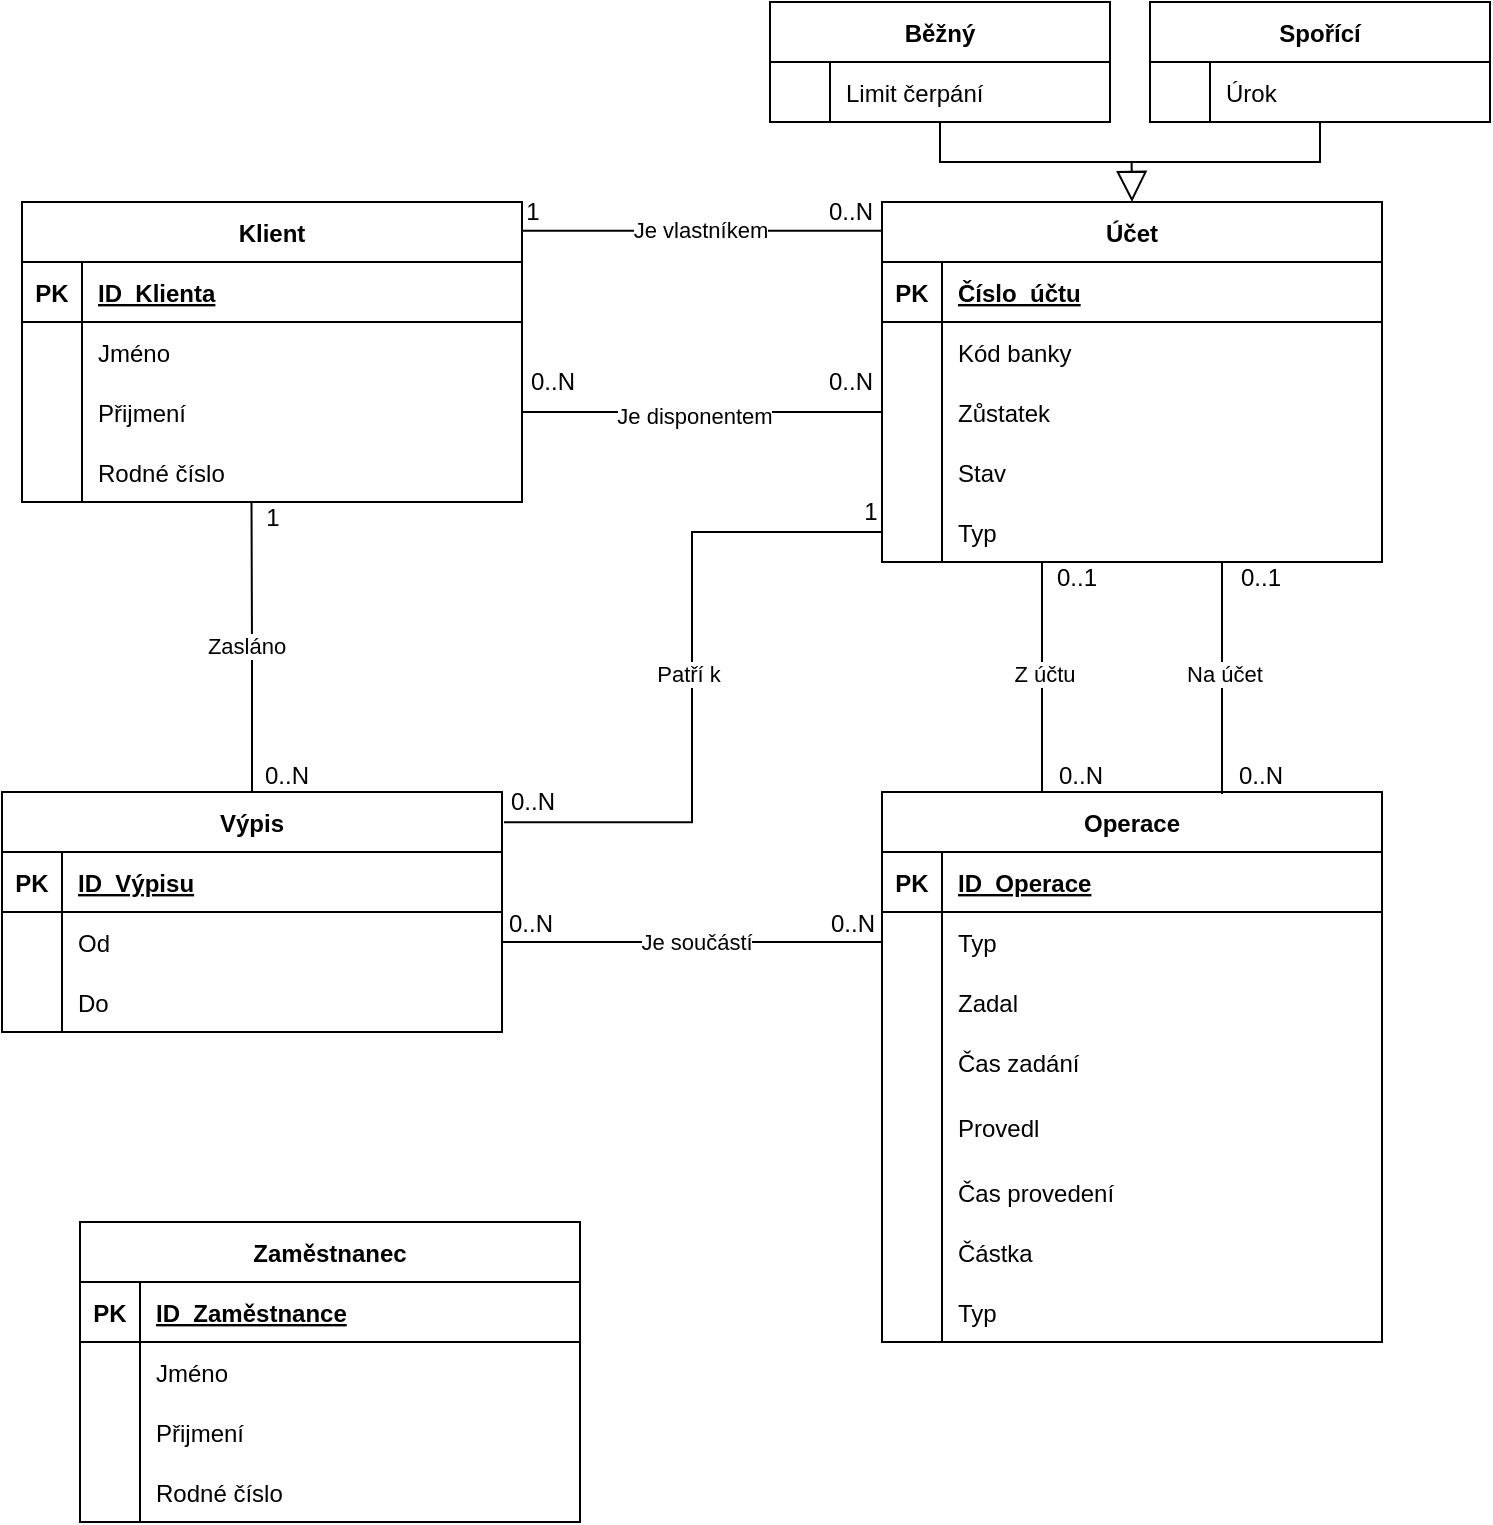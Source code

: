 <mxfile version="26.0.9">
  <diagram id="C5RBs43oDa-KdzZeNtuy" name="Page-1">
    <mxGraphModel dx="1235" dy="731" grid="1" gridSize="10" guides="1" tooltips="1" connect="1" arrows="1" fold="1" page="1" pageScale="1" pageWidth="827" pageHeight="1169" math="0" shadow="0">
      <root>
        <mxCell id="WIyWlLk6GJQsqaUBKTNV-0" />
        <mxCell id="WIyWlLk6GJQsqaUBKTNV-1" parent="WIyWlLk6GJQsqaUBKTNV-0" />
        <mxCell id="G-3gKoimWdclMJ-cB7Dp-7" value="Klient" style="shape=table;startSize=30;container=1;collapsible=1;childLayout=tableLayout;fixedRows=1;rowLines=0;fontStyle=1;align=center;resizeLast=1;" parent="WIyWlLk6GJQsqaUBKTNV-1" vertex="1">
          <mxGeometry x="66" y="300" width="250" height="150" as="geometry">
            <mxRectangle x="80" y="100" width="70" height="30" as="alternateBounds" />
          </mxGeometry>
        </mxCell>
        <mxCell id="G-3gKoimWdclMJ-cB7Dp-8" value="" style="shape=partialRectangle;collapsible=0;dropTarget=0;pointerEvents=0;fillColor=none;points=[[0,0.5],[1,0.5]];portConstraint=eastwest;top=0;left=0;right=0;bottom=1;" parent="G-3gKoimWdclMJ-cB7Dp-7" vertex="1">
          <mxGeometry y="30" width="250" height="30" as="geometry" />
        </mxCell>
        <mxCell id="G-3gKoimWdclMJ-cB7Dp-9" value="PK" style="shape=partialRectangle;overflow=hidden;connectable=0;fillColor=none;top=0;left=0;bottom=0;right=0;fontStyle=1;" parent="G-3gKoimWdclMJ-cB7Dp-8" vertex="1">
          <mxGeometry width="30" height="30" as="geometry">
            <mxRectangle width="30" height="30" as="alternateBounds" />
          </mxGeometry>
        </mxCell>
        <mxCell id="G-3gKoimWdclMJ-cB7Dp-10" value="ID_Klienta" style="shape=partialRectangle;overflow=hidden;connectable=0;fillColor=none;top=0;left=0;bottom=0;right=0;align=left;spacingLeft=6;fontStyle=5;" parent="G-3gKoimWdclMJ-cB7Dp-8" vertex="1">
          <mxGeometry x="30" width="220" height="30" as="geometry">
            <mxRectangle width="220" height="30" as="alternateBounds" />
          </mxGeometry>
        </mxCell>
        <mxCell id="G-3gKoimWdclMJ-cB7Dp-11" value="" style="shape=partialRectangle;collapsible=0;dropTarget=0;pointerEvents=0;fillColor=none;points=[[0,0.5],[1,0.5]];portConstraint=eastwest;top=0;left=0;right=0;bottom=0;" parent="G-3gKoimWdclMJ-cB7Dp-7" vertex="1">
          <mxGeometry y="60" width="250" height="30" as="geometry" />
        </mxCell>
        <mxCell id="G-3gKoimWdclMJ-cB7Dp-12" value="" style="shape=partialRectangle;overflow=hidden;connectable=0;fillColor=none;top=0;left=0;bottom=0;right=0;" parent="G-3gKoimWdclMJ-cB7Dp-11" vertex="1">
          <mxGeometry width="30" height="30" as="geometry">
            <mxRectangle width="30" height="30" as="alternateBounds" />
          </mxGeometry>
        </mxCell>
        <mxCell id="G-3gKoimWdclMJ-cB7Dp-13" value="Jméno" style="shape=partialRectangle;overflow=hidden;connectable=0;fillColor=none;top=0;left=0;bottom=0;right=0;align=left;spacingLeft=6;" parent="G-3gKoimWdclMJ-cB7Dp-11" vertex="1">
          <mxGeometry x="30" width="220" height="30" as="geometry">
            <mxRectangle width="220" height="30" as="alternateBounds" />
          </mxGeometry>
        </mxCell>
        <mxCell id="G-3gKoimWdclMJ-cB7Dp-14" value="" style="shape=partialRectangle;collapsible=0;dropTarget=0;pointerEvents=0;fillColor=none;points=[[0,0.5],[1,0.5]];portConstraint=eastwest;top=0;left=0;right=0;bottom=0;" parent="G-3gKoimWdclMJ-cB7Dp-7" vertex="1">
          <mxGeometry y="90" width="250" height="30" as="geometry" />
        </mxCell>
        <mxCell id="G-3gKoimWdclMJ-cB7Dp-15" value="" style="shape=partialRectangle;overflow=hidden;connectable=0;fillColor=none;top=0;left=0;bottom=0;right=0;" parent="G-3gKoimWdclMJ-cB7Dp-14" vertex="1">
          <mxGeometry width="30" height="30" as="geometry">
            <mxRectangle width="30" height="30" as="alternateBounds" />
          </mxGeometry>
        </mxCell>
        <mxCell id="G-3gKoimWdclMJ-cB7Dp-16" value="Přijmení" style="shape=partialRectangle;overflow=hidden;connectable=0;fillColor=none;top=0;left=0;bottom=0;right=0;align=left;spacingLeft=6;" parent="G-3gKoimWdclMJ-cB7Dp-14" vertex="1">
          <mxGeometry x="30" width="220" height="30" as="geometry">
            <mxRectangle width="220" height="30" as="alternateBounds" />
          </mxGeometry>
        </mxCell>
        <mxCell id="G-3gKoimWdclMJ-cB7Dp-17" value="" style="shape=partialRectangle;collapsible=0;dropTarget=0;pointerEvents=0;fillColor=none;points=[[0,0.5],[1,0.5]];portConstraint=eastwest;top=0;left=0;right=0;bottom=0;" parent="G-3gKoimWdclMJ-cB7Dp-7" vertex="1">
          <mxGeometry y="120" width="250" height="30" as="geometry" />
        </mxCell>
        <mxCell id="G-3gKoimWdclMJ-cB7Dp-18" value="" style="shape=partialRectangle;overflow=hidden;connectable=0;fillColor=none;top=0;left=0;bottom=0;right=0;" parent="G-3gKoimWdclMJ-cB7Dp-17" vertex="1">
          <mxGeometry width="30" height="30" as="geometry">
            <mxRectangle width="30" height="30" as="alternateBounds" />
          </mxGeometry>
        </mxCell>
        <mxCell id="G-3gKoimWdclMJ-cB7Dp-19" value="Rodné číslo" style="shape=partialRectangle;overflow=hidden;connectable=0;fillColor=none;top=0;left=0;bottom=0;right=0;align=left;spacingLeft=6;" parent="G-3gKoimWdclMJ-cB7Dp-17" vertex="1">
          <mxGeometry x="30" width="220" height="30" as="geometry">
            <mxRectangle width="220" height="30" as="alternateBounds" />
          </mxGeometry>
        </mxCell>
        <mxCell id="F0mQAVz4ShpSaqBrugdD-32" style="edgeStyle=orthogonalEdgeStyle;rounded=0;orthogonalLoop=1;jettySize=auto;html=1;exitX=0.5;exitY=0;exitDx=0;exitDy=0;endArrow=none;startFill=0;startArrow=block;startSize=13;" parent="WIyWlLk6GJQsqaUBKTNV-1" source="G-3gKoimWdclMJ-cB7Dp-26" edge="1">
          <mxGeometry relative="1" as="geometry">
            <mxPoint x="620.8" y="280" as="targetPoint" />
          </mxGeometry>
        </mxCell>
        <mxCell id="G-3gKoimWdclMJ-cB7Dp-26" value="Účet" style="shape=table;startSize=30;container=1;collapsible=1;childLayout=tableLayout;fixedRows=1;rowLines=0;fontStyle=1;align=center;resizeLast=1;" parent="WIyWlLk6GJQsqaUBKTNV-1" vertex="1">
          <mxGeometry x="496" y="300" width="250" height="180" as="geometry" />
        </mxCell>
        <mxCell id="G-3gKoimWdclMJ-cB7Dp-27" value="" style="shape=partialRectangle;collapsible=0;dropTarget=0;pointerEvents=0;fillColor=none;points=[[0,0.5],[1,0.5]];portConstraint=eastwest;top=0;left=0;right=0;bottom=1;" parent="G-3gKoimWdclMJ-cB7Dp-26" vertex="1">
          <mxGeometry y="30" width="250" height="30" as="geometry" />
        </mxCell>
        <mxCell id="G-3gKoimWdclMJ-cB7Dp-28" value="PK" style="shape=partialRectangle;overflow=hidden;connectable=0;fillColor=none;top=0;left=0;bottom=0;right=0;fontStyle=1;" parent="G-3gKoimWdclMJ-cB7Dp-27" vertex="1">
          <mxGeometry width="30" height="30" as="geometry">
            <mxRectangle width="30" height="30" as="alternateBounds" />
          </mxGeometry>
        </mxCell>
        <mxCell id="G-3gKoimWdclMJ-cB7Dp-29" value="Číslo_účtu" style="shape=partialRectangle;overflow=hidden;connectable=0;fillColor=none;top=0;left=0;bottom=0;right=0;align=left;spacingLeft=6;fontStyle=5;" parent="G-3gKoimWdclMJ-cB7Dp-27" vertex="1">
          <mxGeometry x="30" width="220" height="30" as="geometry">
            <mxRectangle width="220" height="30" as="alternateBounds" />
          </mxGeometry>
        </mxCell>
        <mxCell id="G-3gKoimWdclMJ-cB7Dp-30" value="" style="shape=partialRectangle;collapsible=0;dropTarget=0;pointerEvents=0;fillColor=none;points=[[0,0.5],[1,0.5]];portConstraint=eastwest;top=0;left=0;right=0;bottom=0;" parent="G-3gKoimWdclMJ-cB7Dp-26" vertex="1">
          <mxGeometry y="60" width="250" height="30" as="geometry" />
        </mxCell>
        <mxCell id="G-3gKoimWdclMJ-cB7Dp-31" value="" style="shape=partialRectangle;overflow=hidden;connectable=0;fillColor=none;top=0;left=0;bottom=0;right=0;" parent="G-3gKoimWdclMJ-cB7Dp-30" vertex="1">
          <mxGeometry width="30" height="30" as="geometry">
            <mxRectangle width="30" height="30" as="alternateBounds" />
          </mxGeometry>
        </mxCell>
        <mxCell id="G-3gKoimWdclMJ-cB7Dp-32" value="Kód banky" style="shape=partialRectangle;overflow=hidden;connectable=0;fillColor=none;top=0;left=0;bottom=0;right=0;align=left;spacingLeft=6;" parent="G-3gKoimWdclMJ-cB7Dp-30" vertex="1">
          <mxGeometry x="30" width="220" height="30" as="geometry">
            <mxRectangle width="220" height="30" as="alternateBounds" />
          </mxGeometry>
        </mxCell>
        <mxCell id="G-3gKoimWdclMJ-cB7Dp-36" value="" style="shape=partialRectangle;collapsible=0;dropTarget=0;pointerEvents=0;fillColor=none;points=[[0,0.5],[1,0.5]];portConstraint=eastwest;top=0;left=0;right=0;bottom=0;" parent="G-3gKoimWdclMJ-cB7Dp-26" vertex="1">
          <mxGeometry y="90" width="250" height="30" as="geometry" />
        </mxCell>
        <mxCell id="G-3gKoimWdclMJ-cB7Dp-37" value="" style="shape=partialRectangle;overflow=hidden;connectable=0;fillColor=none;top=0;left=0;bottom=0;right=0;" parent="G-3gKoimWdclMJ-cB7Dp-36" vertex="1">
          <mxGeometry width="30" height="30" as="geometry">
            <mxRectangle width="30" height="30" as="alternateBounds" />
          </mxGeometry>
        </mxCell>
        <mxCell id="G-3gKoimWdclMJ-cB7Dp-38" value="Zůstatek" style="shape=partialRectangle;overflow=hidden;connectable=0;fillColor=none;top=0;left=0;bottom=0;right=0;align=left;spacingLeft=6;" parent="G-3gKoimWdclMJ-cB7Dp-36" vertex="1">
          <mxGeometry x="30" width="220" height="30" as="geometry">
            <mxRectangle width="220" height="30" as="alternateBounds" />
          </mxGeometry>
        </mxCell>
        <mxCell id="G-3gKoimWdclMJ-cB7Dp-33" value="" style="shape=partialRectangle;collapsible=0;dropTarget=0;pointerEvents=0;fillColor=none;points=[[0,0.5],[1,0.5]];portConstraint=eastwest;top=0;left=0;right=0;bottom=0;" parent="G-3gKoimWdclMJ-cB7Dp-26" vertex="1">
          <mxGeometry y="120" width="250" height="30" as="geometry" />
        </mxCell>
        <mxCell id="G-3gKoimWdclMJ-cB7Dp-34" value="" style="shape=partialRectangle;overflow=hidden;connectable=0;fillColor=none;top=0;left=0;bottom=0;right=0;" parent="G-3gKoimWdclMJ-cB7Dp-33" vertex="1">
          <mxGeometry width="30" height="30" as="geometry">
            <mxRectangle width="30" height="30" as="alternateBounds" />
          </mxGeometry>
        </mxCell>
        <mxCell id="G-3gKoimWdclMJ-cB7Dp-35" value="Stav" style="shape=partialRectangle;overflow=hidden;connectable=0;fillColor=none;top=0;left=0;bottom=0;right=0;align=left;spacingLeft=6;" parent="G-3gKoimWdclMJ-cB7Dp-33" vertex="1">
          <mxGeometry x="30" width="220" height="30" as="geometry">
            <mxRectangle width="220" height="30" as="alternateBounds" />
          </mxGeometry>
        </mxCell>
        <mxCell id="G-3gKoimWdclMJ-cB7Dp-79" value="" style="shape=partialRectangle;collapsible=0;dropTarget=0;pointerEvents=0;fillColor=none;points=[[0,0.5],[1,0.5]];portConstraint=eastwest;top=0;left=0;right=0;bottom=0;" parent="G-3gKoimWdclMJ-cB7Dp-26" vertex="1">
          <mxGeometry y="150" width="250" height="30" as="geometry" />
        </mxCell>
        <mxCell id="G-3gKoimWdclMJ-cB7Dp-80" value="" style="shape=partialRectangle;overflow=hidden;connectable=0;fillColor=none;top=0;left=0;bottom=0;right=0;" parent="G-3gKoimWdclMJ-cB7Dp-79" vertex="1">
          <mxGeometry width="30" height="30" as="geometry">
            <mxRectangle width="30" height="30" as="alternateBounds" />
          </mxGeometry>
        </mxCell>
        <mxCell id="G-3gKoimWdclMJ-cB7Dp-81" value="Typ" style="shape=partialRectangle;overflow=hidden;connectable=0;fillColor=none;top=0;left=0;bottom=0;right=0;align=left;spacingLeft=6;" parent="G-3gKoimWdclMJ-cB7Dp-79" vertex="1">
          <mxGeometry x="30" width="220" height="30" as="geometry">
            <mxRectangle width="220" height="30" as="alternateBounds" />
          </mxGeometry>
        </mxCell>
        <mxCell id="G-3gKoimWdclMJ-cB7Dp-119" style="rounded=0;orthogonalLoop=1;jettySize=auto;html=1;exitX=1.004;exitY=0.126;exitDx=0;exitDy=0;entryX=0;entryY=0.5;entryDx=0;entryDy=0;exitPerimeter=0;startArrow=none;startFill=0;endArrow=none;endFill=0;edgeStyle=orthogonalEdgeStyle;" parent="WIyWlLk6GJQsqaUBKTNV-1" source="G-3gKoimWdclMJ-cB7Dp-63" target="G-3gKoimWdclMJ-cB7Dp-79" edge="1">
          <mxGeometry relative="1" as="geometry" />
        </mxCell>
        <mxCell id="G-3gKoimWdclMJ-cB7Dp-120" value="Patří k" style="edgeLabel;html=1;align=center;verticalAlign=middle;resizable=0;points=[];" parent="G-3gKoimWdclMJ-cB7Dp-119" vertex="1" connectable="0">
          <mxGeometry x="0.008" y="2" relative="1" as="geometry">
            <mxPoint as="offset" />
          </mxGeometry>
        </mxCell>
        <mxCell id="G-3gKoimWdclMJ-cB7Dp-63" value="Výpis" style="shape=table;startSize=30;container=1;collapsible=1;childLayout=tableLayout;fixedRows=1;rowLines=0;fontStyle=1;align=center;resizeLast=1;" parent="WIyWlLk6GJQsqaUBKTNV-1" vertex="1">
          <mxGeometry x="56" y="595" width="250" height="120" as="geometry" />
        </mxCell>
        <mxCell id="G-3gKoimWdclMJ-cB7Dp-64" value="" style="shape=partialRectangle;collapsible=0;dropTarget=0;pointerEvents=0;fillColor=none;points=[[0,0.5],[1,0.5]];portConstraint=eastwest;top=0;left=0;right=0;bottom=1;" parent="G-3gKoimWdclMJ-cB7Dp-63" vertex="1">
          <mxGeometry y="30" width="250" height="30" as="geometry" />
        </mxCell>
        <mxCell id="G-3gKoimWdclMJ-cB7Dp-65" value="PK" style="shape=partialRectangle;overflow=hidden;connectable=0;fillColor=none;top=0;left=0;bottom=0;right=0;fontStyle=1;" parent="G-3gKoimWdclMJ-cB7Dp-64" vertex="1">
          <mxGeometry width="30" height="30" as="geometry">
            <mxRectangle width="30" height="30" as="alternateBounds" />
          </mxGeometry>
        </mxCell>
        <mxCell id="G-3gKoimWdclMJ-cB7Dp-66" value="ID_Výpisu" style="shape=partialRectangle;overflow=hidden;connectable=0;fillColor=none;top=0;left=0;bottom=0;right=0;align=left;spacingLeft=6;fontStyle=5;" parent="G-3gKoimWdclMJ-cB7Dp-64" vertex="1">
          <mxGeometry x="30" width="220" height="30" as="geometry">
            <mxRectangle width="220" height="30" as="alternateBounds" />
          </mxGeometry>
        </mxCell>
        <mxCell id="G-3gKoimWdclMJ-cB7Dp-67" value="" style="shape=partialRectangle;collapsible=0;dropTarget=0;pointerEvents=0;fillColor=none;points=[[0,0.5],[1,0.5]];portConstraint=eastwest;top=0;left=0;right=0;bottom=0;" parent="G-3gKoimWdclMJ-cB7Dp-63" vertex="1">
          <mxGeometry y="60" width="250" height="30" as="geometry" />
        </mxCell>
        <mxCell id="G-3gKoimWdclMJ-cB7Dp-68" value="" style="shape=partialRectangle;overflow=hidden;connectable=0;fillColor=none;top=0;left=0;bottom=0;right=0;" parent="G-3gKoimWdclMJ-cB7Dp-67" vertex="1">
          <mxGeometry width="30" height="30" as="geometry">
            <mxRectangle width="30" height="30" as="alternateBounds" />
          </mxGeometry>
        </mxCell>
        <mxCell id="G-3gKoimWdclMJ-cB7Dp-69" value="Od" style="shape=partialRectangle;overflow=hidden;connectable=0;fillColor=none;top=0;left=0;bottom=0;right=0;align=left;spacingLeft=6;" parent="G-3gKoimWdclMJ-cB7Dp-67" vertex="1">
          <mxGeometry x="30" width="220" height="30" as="geometry">
            <mxRectangle width="220" height="30" as="alternateBounds" />
          </mxGeometry>
        </mxCell>
        <mxCell id="G-3gKoimWdclMJ-cB7Dp-70" value="" style="shape=partialRectangle;collapsible=0;dropTarget=0;pointerEvents=0;fillColor=none;points=[[0,0.5],[1,0.5]];portConstraint=eastwest;top=0;left=0;right=0;bottom=0;" parent="G-3gKoimWdclMJ-cB7Dp-63" vertex="1">
          <mxGeometry y="90" width="250" height="30" as="geometry" />
        </mxCell>
        <mxCell id="G-3gKoimWdclMJ-cB7Dp-71" value="" style="shape=partialRectangle;overflow=hidden;connectable=0;fillColor=none;top=0;left=0;bottom=0;right=0;" parent="G-3gKoimWdclMJ-cB7Dp-70" vertex="1">
          <mxGeometry width="30" height="30" as="geometry">
            <mxRectangle width="30" height="30" as="alternateBounds" />
          </mxGeometry>
        </mxCell>
        <mxCell id="G-3gKoimWdclMJ-cB7Dp-72" value="Do" style="shape=partialRectangle;overflow=hidden;connectable=0;fillColor=none;top=0;left=0;bottom=0;right=0;align=left;spacingLeft=6;" parent="G-3gKoimWdclMJ-cB7Dp-70" vertex="1">
          <mxGeometry x="30" width="220" height="30" as="geometry">
            <mxRectangle width="220" height="30" as="alternateBounds" />
          </mxGeometry>
        </mxCell>
        <mxCell id="G-3gKoimWdclMJ-cB7Dp-88" value="Operace" style="shape=table;startSize=30;container=1;collapsible=1;childLayout=tableLayout;fixedRows=1;rowLines=0;fontStyle=1;align=center;resizeLast=1;" parent="WIyWlLk6GJQsqaUBKTNV-1" vertex="1">
          <mxGeometry x="496" y="595" width="250" height="275" as="geometry" />
        </mxCell>
        <mxCell id="G-3gKoimWdclMJ-cB7Dp-89" value="" style="shape=partialRectangle;collapsible=0;dropTarget=0;pointerEvents=0;fillColor=none;points=[[0,0.5],[1,0.5]];portConstraint=eastwest;top=0;left=0;right=0;bottom=1;" parent="G-3gKoimWdclMJ-cB7Dp-88" vertex="1">
          <mxGeometry y="30" width="250" height="30" as="geometry" />
        </mxCell>
        <mxCell id="G-3gKoimWdclMJ-cB7Dp-90" value="PK" style="shape=partialRectangle;overflow=hidden;connectable=0;fillColor=none;top=0;left=0;bottom=0;right=0;fontStyle=1;" parent="G-3gKoimWdclMJ-cB7Dp-89" vertex="1">
          <mxGeometry width="30" height="30" as="geometry">
            <mxRectangle width="30" height="30" as="alternateBounds" />
          </mxGeometry>
        </mxCell>
        <mxCell id="G-3gKoimWdclMJ-cB7Dp-91" value="ID_Operace" style="shape=partialRectangle;overflow=hidden;connectable=0;fillColor=none;top=0;left=0;bottom=0;right=0;align=left;spacingLeft=6;fontStyle=5;" parent="G-3gKoimWdclMJ-cB7Dp-89" vertex="1">
          <mxGeometry x="30" width="220" height="30" as="geometry">
            <mxRectangle width="220" height="30" as="alternateBounds" />
          </mxGeometry>
        </mxCell>
        <mxCell id="G-3gKoimWdclMJ-cB7Dp-92" value="" style="shape=partialRectangle;collapsible=0;dropTarget=0;pointerEvents=0;fillColor=none;points=[[0,0.5],[1,0.5]];portConstraint=eastwest;top=0;left=0;right=0;bottom=0;" parent="G-3gKoimWdclMJ-cB7Dp-88" vertex="1">
          <mxGeometry y="60" width="250" height="30" as="geometry" />
        </mxCell>
        <mxCell id="G-3gKoimWdclMJ-cB7Dp-93" value="" style="shape=partialRectangle;overflow=hidden;connectable=0;fillColor=none;top=0;left=0;bottom=0;right=0;" parent="G-3gKoimWdclMJ-cB7Dp-92" vertex="1">
          <mxGeometry width="30" height="30" as="geometry">
            <mxRectangle width="30" height="30" as="alternateBounds" />
          </mxGeometry>
        </mxCell>
        <mxCell id="G-3gKoimWdclMJ-cB7Dp-94" value="Typ" style="shape=partialRectangle;overflow=hidden;connectable=0;fillColor=none;top=0;left=0;bottom=0;right=0;align=left;spacingLeft=6;" parent="G-3gKoimWdclMJ-cB7Dp-92" vertex="1">
          <mxGeometry x="30" width="220" height="30" as="geometry">
            <mxRectangle width="220" height="30" as="alternateBounds" />
          </mxGeometry>
        </mxCell>
        <mxCell id="G-3gKoimWdclMJ-cB7Dp-95" value="" style="shape=partialRectangle;collapsible=0;dropTarget=0;pointerEvents=0;fillColor=none;points=[[0,0.5],[1,0.5]];portConstraint=eastwest;top=0;left=0;right=0;bottom=0;" parent="G-3gKoimWdclMJ-cB7Dp-88" vertex="1">
          <mxGeometry y="90" width="250" height="30" as="geometry" />
        </mxCell>
        <mxCell id="G-3gKoimWdclMJ-cB7Dp-96" value="" style="shape=partialRectangle;overflow=hidden;connectable=0;fillColor=none;top=0;left=0;bottom=0;right=0;" parent="G-3gKoimWdclMJ-cB7Dp-95" vertex="1">
          <mxGeometry width="30" height="30" as="geometry">
            <mxRectangle width="30" height="30" as="alternateBounds" />
          </mxGeometry>
        </mxCell>
        <mxCell id="G-3gKoimWdclMJ-cB7Dp-97" value="Zadal" style="shape=partialRectangle;overflow=hidden;connectable=0;fillColor=none;top=0;left=0;bottom=0;right=0;align=left;spacingLeft=6;" parent="G-3gKoimWdclMJ-cB7Dp-95" vertex="1">
          <mxGeometry x="30" width="220" height="30" as="geometry">
            <mxRectangle width="220" height="30" as="alternateBounds" />
          </mxGeometry>
        </mxCell>
        <mxCell id="G-3gKoimWdclMJ-cB7Dp-107" value="" style="shape=partialRectangle;collapsible=0;dropTarget=0;pointerEvents=0;fillColor=none;points=[[0,0.5],[1,0.5]];portConstraint=eastwest;top=0;left=0;right=0;bottom=0;" parent="G-3gKoimWdclMJ-cB7Dp-88" vertex="1">
          <mxGeometry y="120" width="250" height="30" as="geometry" />
        </mxCell>
        <mxCell id="G-3gKoimWdclMJ-cB7Dp-108" value="" style="shape=partialRectangle;overflow=hidden;connectable=0;fillColor=none;top=0;left=0;bottom=0;right=0;" parent="G-3gKoimWdclMJ-cB7Dp-107" vertex="1">
          <mxGeometry width="30" height="30" as="geometry">
            <mxRectangle width="30" height="30" as="alternateBounds" />
          </mxGeometry>
        </mxCell>
        <mxCell id="G-3gKoimWdclMJ-cB7Dp-109" value="Čas zadání" style="shape=partialRectangle;overflow=hidden;connectable=0;fillColor=none;top=0;left=0;bottom=0;right=0;align=left;spacingLeft=6;" parent="G-3gKoimWdclMJ-cB7Dp-107" vertex="1">
          <mxGeometry x="30" width="220" height="30" as="geometry">
            <mxRectangle width="220" height="30" as="alternateBounds" />
          </mxGeometry>
        </mxCell>
        <mxCell id="G-3gKoimWdclMJ-cB7Dp-98" value="" style="shape=partialRectangle;collapsible=0;dropTarget=0;pointerEvents=0;fillColor=none;points=[[0,0.5],[1,0.5]];portConstraint=eastwest;top=0;left=0;right=0;bottom=0;" parent="G-3gKoimWdclMJ-cB7Dp-88" vertex="1">
          <mxGeometry y="150" width="250" height="35" as="geometry" />
        </mxCell>
        <mxCell id="G-3gKoimWdclMJ-cB7Dp-99" value="" style="shape=partialRectangle;overflow=hidden;connectable=0;fillColor=none;top=0;left=0;bottom=0;right=0;" parent="G-3gKoimWdclMJ-cB7Dp-98" vertex="1">
          <mxGeometry width="30" height="35" as="geometry">
            <mxRectangle width="30" height="35" as="alternateBounds" />
          </mxGeometry>
        </mxCell>
        <mxCell id="G-3gKoimWdclMJ-cB7Dp-100" value="Provedl" style="shape=partialRectangle;overflow=hidden;connectable=0;fillColor=none;top=0;left=0;bottom=0;right=0;align=left;spacingLeft=6;" parent="G-3gKoimWdclMJ-cB7Dp-98" vertex="1">
          <mxGeometry x="30" width="220" height="35" as="geometry">
            <mxRectangle width="220" height="35" as="alternateBounds" />
          </mxGeometry>
        </mxCell>
        <mxCell id="F0mQAVz4ShpSaqBrugdD-29" value="" style="shape=partialRectangle;collapsible=0;dropTarget=0;pointerEvents=0;fillColor=none;points=[[0,0.5],[1,0.5]];portConstraint=eastwest;top=0;left=0;right=0;bottom=0;" parent="G-3gKoimWdclMJ-cB7Dp-88" vertex="1">
          <mxGeometry y="185" width="250" height="30" as="geometry" />
        </mxCell>
        <mxCell id="F0mQAVz4ShpSaqBrugdD-30" value="" style="shape=partialRectangle;overflow=hidden;connectable=0;fillColor=none;top=0;left=0;bottom=0;right=0;" parent="F0mQAVz4ShpSaqBrugdD-29" vertex="1">
          <mxGeometry width="30" height="30" as="geometry">
            <mxRectangle width="30" height="30" as="alternateBounds" />
          </mxGeometry>
        </mxCell>
        <mxCell id="F0mQAVz4ShpSaqBrugdD-31" value="Čas provedení" style="shape=partialRectangle;overflow=hidden;connectable=0;fillColor=none;top=0;left=0;bottom=0;right=0;align=left;spacingLeft=6;" parent="F0mQAVz4ShpSaqBrugdD-29" vertex="1">
          <mxGeometry x="30" width="220" height="30" as="geometry">
            <mxRectangle width="220" height="30" as="alternateBounds" />
          </mxGeometry>
        </mxCell>
        <mxCell id="G-3gKoimWdclMJ-cB7Dp-101" value="" style="shape=partialRectangle;collapsible=0;dropTarget=0;pointerEvents=0;fillColor=none;points=[[0,0.5],[1,0.5]];portConstraint=eastwest;top=0;left=0;right=0;bottom=0;" parent="G-3gKoimWdclMJ-cB7Dp-88" vertex="1">
          <mxGeometry y="215" width="250" height="30" as="geometry" />
        </mxCell>
        <mxCell id="G-3gKoimWdclMJ-cB7Dp-102" value="" style="shape=partialRectangle;overflow=hidden;connectable=0;fillColor=none;top=0;left=0;bottom=0;right=0;" parent="G-3gKoimWdclMJ-cB7Dp-101" vertex="1">
          <mxGeometry width="30" height="30" as="geometry">
            <mxRectangle width="30" height="30" as="alternateBounds" />
          </mxGeometry>
        </mxCell>
        <mxCell id="G-3gKoimWdclMJ-cB7Dp-103" value="Částka" style="shape=partialRectangle;overflow=hidden;connectable=0;fillColor=none;top=0;left=0;bottom=0;right=0;align=left;spacingLeft=6;" parent="G-3gKoimWdclMJ-cB7Dp-101" vertex="1">
          <mxGeometry x="30" width="220" height="30" as="geometry">
            <mxRectangle width="220" height="30" as="alternateBounds" />
          </mxGeometry>
        </mxCell>
        <mxCell id="G-3gKoimWdclMJ-cB7Dp-104" value="" style="shape=partialRectangle;collapsible=0;dropTarget=0;pointerEvents=0;fillColor=none;points=[[0,0.5],[1,0.5]];portConstraint=eastwest;top=0;left=0;right=0;bottom=0;" parent="G-3gKoimWdclMJ-cB7Dp-88" vertex="1">
          <mxGeometry y="245" width="250" height="30" as="geometry" />
        </mxCell>
        <mxCell id="G-3gKoimWdclMJ-cB7Dp-105" value="" style="shape=partialRectangle;overflow=hidden;connectable=0;fillColor=none;top=0;left=0;bottom=0;right=0;" parent="G-3gKoimWdclMJ-cB7Dp-104" vertex="1">
          <mxGeometry width="30" height="30" as="geometry">
            <mxRectangle width="30" height="30" as="alternateBounds" />
          </mxGeometry>
        </mxCell>
        <mxCell id="G-3gKoimWdclMJ-cB7Dp-106" value="Typ" style="shape=partialRectangle;overflow=hidden;connectable=0;fillColor=none;top=0;left=0;bottom=0;right=0;align=left;spacingLeft=6;" parent="G-3gKoimWdclMJ-cB7Dp-104" vertex="1">
          <mxGeometry x="30" width="220" height="30" as="geometry">
            <mxRectangle width="220" height="30" as="alternateBounds" />
          </mxGeometry>
        </mxCell>
        <mxCell id="G-3gKoimWdclMJ-cB7Dp-110" style="edgeStyle=orthogonalEdgeStyle;rounded=0;orthogonalLoop=1;jettySize=auto;html=1;entryX=-0.002;entryY=0.08;entryDx=0;entryDy=0;entryPerimeter=0;endArrow=none;endFill=0;startArrow=none;startFill=0;" parent="WIyWlLk6GJQsqaUBKTNV-1" source="G-3gKoimWdclMJ-cB7Dp-7" target="G-3gKoimWdclMJ-cB7Dp-26" edge="1">
          <mxGeometry relative="1" as="geometry">
            <Array as="points">
              <mxPoint x="406" y="314" />
            </Array>
          </mxGeometry>
        </mxCell>
        <mxCell id="G-3gKoimWdclMJ-cB7Dp-111" value="Je vlastníkem" style="edgeLabel;html=1;align=center;verticalAlign=middle;resizable=0;points=[];" parent="G-3gKoimWdclMJ-cB7Dp-110" vertex="1" connectable="0">
          <mxGeometry x="-0.006" y="1" relative="1" as="geometry">
            <mxPoint as="offset" />
          </mxGeometry>
        </mxCell>
        <mxCell id="G-3gKoimWdclMJ-cB7Dp-113" style="edgeStyle=orthogonalEdgeStyle;rounded=0;orthogonalLoop=1;jettySize=auto;html=1;exitX=1;exitY=0.5;exitDx=0;exitDy=0;entryX=0;entryY=0.5;entryDx=0;entryDy=0;startArrow=none;startFill=0;endArrow=none;endFill=0;" parent="WIyWlLk6GJQsqaUBKTNV-1" source="G-3gKoimWdclMJ-cB7Dp-14" target="G-3gKoimWdclMJ-cB7Dp-36" edge="1">
          <mxGeometry relative="1" as="geometry" />
        </mxCell>
        <mxCell id="G-3gKoimWdclMJ-cB7Dp-114" value="Je disponentem" style="edgeLabel;html=1;align=center;verticalAlign=middle;resizable=0;points=[];" parent="G-3gKoimWdclMJ-cB7Dp-113" vertex="1" connectable="0">
          <mxGeometry x="-0.05" y="-2" relative="1" as="geometry">
            <mxPoint as="offset" />
          </mxGeometry>
        </mxCell>
        <mxCell id="G-3gKoimWdclMJ-cB7Dp-115" style="edgeStyle=orthogonalEdgeStyle;rounded=0;orthogonalLoop=1;jettySize=auto;html=1;entryX=0.32;entryY=1;entryDx=0;entryDy=0;entryPerimeter=0;startArrow=none;startFill=0;endArrow=none;endFill=0;" parent="WIyWlLk6GJQsqaUBKTNV-1" target="G-3gKoimWdclMJ-cB7Dp-79" edge="1">
          <mxGeometry relative="1" as="geometry">
            <mxPoint x="576" y="595" as="sourcePoint" />
            <Array as="points">
              <mxPoint x="576" y="595" />
            </Array>
          </mxGeometry>
        </mxCell>
        <mxCell id="G-3gKoimWdclMJ-cB7Dp-116" value="Z účtu" style="edgeLabel;html=1;align=center;verticalAlign=middle;resizable=0;points=[];" parent="G-3gKoimWdclMJ-cB7Dp-115" vertex="1" connectable="0">
          <mxGeometry x="0.034" y="-1" relative="1" as="geometry">
            <mxPoint as="offset" />
          </mxGeometry>
        </mxCell>
        <mxCell id="G-3gKoimWdclMJ-cB7Dp-117" style="edgeStyle=orthogonalEdgeStyle;rounded=0;orthogonalLoop=1;jettySize=auto;html=1;entryX=0.32;entryY=1;entryDx=0;entryDy=0;entryPerimeter=0;startArrow=none;startFill=0;endArrow=none;endFill=0;" parent="WIyWlLk6GJQsqaUBKTNV-1" edge="1">
          <mxGeometry relative="1" as="geometry">
            <mxPoint x="666" y="596" as="sourcePoint" />
            <mxPoint x="666" y="480" as="targetPoint" />
            <Array as="points">
              <mxPoint x="666" y="580" />
              <mxPoint x="666" y="580" />
            </Array>
          </mxGeometry>
        </mxCell>
        <mxCell id="G-3gKoimWdclMJ-cB7Dp-118" value="Na účet" style="edgeLabel;html=1;align=center;verticalAlign=middle;resizable=0;points=[];" parent="G-3gKoimWdclMJ-cB7Dp-117" vertex="1" connectable="0">
          <mxGeometry x="0.034" y="-1" relative="1" as="geometry">
            <mxPoint as="offset" />
          </mxGeometry>
        </mxCell>
        <mxCell id="G-3gKoimWdclMJ-cB7Dp-121" style="edgeStyle=orthogonalEdgeStyle;rounded=0;orthogonalLoop=1;jettySize=auto;html=1;exitX=1;exitY=0.5;exitDx=0;exitDy=0;entryX=0;entryY=0.5;entryDx=0;entryDy=0;startArrow=none;startFill=0;endArrow=none;endFill=0;" parent="WIyWlLk6GJQsqaUBKTNV-1" source="G-3gKoimWdclMJ-cB7Dp-67" target="G-3gKoimWdclMJ-cB7Dp-92" edge="1">
          <mxGeometry relative="1" as="geometry" />
        </mxCell>
        <mxCell id="G-3gKoimWdclMJ-cB7Dp-122" value="Je součástí" style="edgeLabel;html=1;align=center;verticalAlign=middle;resizable=0;points=[];" parent="G-3gKoimWdclMJ-cB7Dp-121" vertex="1" connectable="0">
          <mxGeometry x="0.02" relative="1" as="geometry">
            <mxPoint as="offset" />
          </mxGeometry>
        </mxCell>
        <mxCell id="G-3gKoimWdclMJ-cB7Dp-123" style="edgeStyle=orthogonalEdgeStyle;rounded=0;orthogonalLoop=1;jettySize=auto;html=1;exitX=0.5;exitY=0;exitDx=0;exitDy=0;entryX=0.459;entryY=1;entryDx=0;entryDy=0;entryPerimeter=0;endArrow=none;endFill=0;startArrow=none;startFill=0;" parent="WIyWlLk6GJQsqaUBKTNV-1" source="G-3gKoimWdclMJ-cB7Dp-63" target="G-3gKoimWdclMJ-cB7Dp-17" edge="1">
          <mxGeometry relative="1" as="geometry" />
        </mxCell>
        <mxCell id="G-3gKoimWdclMJ-cB7Dp-124" value="Zasláno" style="edgeLabel;html=1;align=center;verticalAlign=middle;resizable=0;points=[];" parent="G-3gKoimWdclMJ-cB7Dp-123" vertex="1" connectable="0">
          <mxGeometry x="0.009" y="3" relative="1" as="geometry">
            <mxPoint as="offset" />
          </mxGeometry>
        </mxCell>
        <mxCell id="F0mQAVz4ShpSaqBrugdD-0" value="Zaměstnanec" style="shape=table;startSize=30;container=1;collapsible=1;childLayout=tableLayout;fixedRows=1;rowLines=0;fontStyle=1;align=center;resizeLast=1;" parent="WIyWlLk6GJQsqaUBKTNV-1" vertex="1">
          <mxGeometry x="95" y="810" width="250" height="150" as="geometry">
            <mxRectangle x="80" y="100" width="70" height="30" as="alternateBounds" />
          </mxGeometry>
        </mxCell>
        <mxCell id="F0mQAVz4ShpSaqBrugdD-1" value="" style="shape=partialRectangle;collapsible=0;dropTarget=0;pointerEvents=0;fillColor=none;points=[[0,0.5],[1,0.5]];portConstraint=eastwest;top=0;left=0;right=0;bottom=1;" parent="F0mQAVz4ShpSaqBrugdD-0" vertex="1">
          <mxGeometry y="30" width="250" height="30" as="geometry" />
        </mxCell>
        <mxCell id="F0mQAVz4ShpSaqBrugdD-2" value="PK" style="shape=partialRectangle;overflow=hidden;connectable=0;fillColor=none;top=0;left=0;bottom=0;right=0;fontStyle=1;" parent="F0mQAVz4ShpSaqBrugdD-1" vertex="1">
          <mxGeometry width="30" height="30" as="geometry">
            <mxRectangle width="30" height="30" as="alternateBounds" />
          </mxGeometry>
        </mxCell>
        <mxCell id="F0mQAVz4ShpSaqBrugdD-3" value="ID_Zaměstnance" style="shape=partialRectangle;overflow=hidden;connectable=0;fillColor=none;top=0;left=0;bottom=0;right=0;align=left;spacingLeft=6;fontStyle=5;" parent="F0mQAVz4ShpSaqBrugdD-1" vertex="1">
          <mxGeometry x="30" width="220" height="30" as="geometry">
            <mxRectangle width="220" height="30" as="alternateBounds" />
          </mxGeometry>
        </mxCell>
        <mxCell id="F0mQAVz4ShpSaqBrugdD-4" value="" style="shape=partialRectangle;collapsible=0;dropTarget=0;pointerEvents=0;fillColor=none;points=[[0,0.5],[1,0.5]];portConstraint=eastwest;top=0;left=0;right=0;bottom=0;" parent="F0mQAVz4ShpSaqBrugdD-0" vertex="1">
          <mxGeometry y="60" width="250" height="30" as="geometry" />
        </mxCell>
        <mxCell id="F0mQAVz4ShpSaqBrugdD-5" value="" style="shape=partialRectangle;overflow=hidden;connectable=0;fillColor=none;top=0;left=0;bottom=0;right=0;" parent="F0mQAVz4ShpSaqBrugdD-4" vertex="1">
          <mxGeometry width="30" height="30" as="geometry">
            <mxRectangle width="30" height="30" as="alternateBounds" />
          </mxGeometry>
        </mxCell>
        <mxCell id="F0mQAVz4ShpSaqBrugdD-6" value="Jméno" style="shape=partialRectangle;overflow=hidden;connectable=0;fillColor=none;top=0;left=0;bottom=0;right=0;align=left;spacingLeft=6;" parent="F0mQAVz4ShpSaqBrugdD-4" vertex="1">
          <mxGeometry x="30" width="220" height="30" as="geometry">
            <mxRectangle width="220" height="30" as="alternateBounds" />
          </mxGeometry>
        </mxCell>
        <mxCell id="F0mQAVz4ShpSaqBrugdD-7" value="" style="shape=partialRectangle;collapsible=0;dropTarget=0;pointerEvents=0;fillColor=none;points=[[0,0.5],[1,0.5]];portConstraint=eastwest;top=0;left=0;right=0;bottom=0;" parent="F0mQAVz4ShpSaqBrugdD-0" vertex="1">
          <mxGeometry y="90" width="250" height="30" as="geometry" />
        </mxCell>
        <mxCell id="F0mQAVz4ShpSaqBrugdD-8" value="" style="shape=partialRectangle;overflow=hidden;connectable=0;fillColor=none;top=0;left=0;bottom=0;right=0;" parent="F0mQAVz4ShpSaqBrugdD-7" vertex="1">
          <mxGeometry width="30" height="30" as="geometry">
            <mxRectangle width="30" height="30" as="alternateBounds" />
          </mxGeometry>
        </mxCell>
        <mxCell id="F0mQAVz4ShpSaqBrugdD-9" value="Přijmení" style="shape=partialRectangle;overflow=hidden;connectable=0;fillColor=none;top=0;left=0;bottom=0;right=0;align=left;spacingLeft=6;" parent="F0mQAVz4ShpSaqBrugdD-7" vertex="1">
          <mxGeometry x="30" width="220" height="30" as="geometry">
            <mxRectangle width="220" height="30" as="alternateBounds" />
          </mxGeometry>
        </mxCell>
        <mxCell id="F0mQAVz4ShpSaqBrugdD-10" value="" style="shape=partialRectangle;collapsible=0;dropTarget=0;pointerEvents=0;fillColor=none;points=[[0,0.5],[1,0.5]];portConstraint=eastwest;top=0;left=0;right=0;bottom=0;" parent="F0mQAVz4ShpSaqBrugdD-0" vertex="1">
          <mxGeometry y="120" width="250" height="30" as="geometry" />
        </mxCell>
        <mxCell id="F0mQAVz4ShpSaqBrugdD-11" value="" style="shape=partialRectangle;overflow=hidden;connectable=0;fillColor=none;top=0;left=0;bottom=0;right=0;" parent="F0mQAVz4ShpSaqBrugdD-10" vertex="1">
          <mxGeometry width="30" height="30" as="geometry">
            <mxRectangle width="30" height="30" as="alternateBounds" />
          </mxGeometry>
        </mxCell>
        <mxCell id="F0mQAVz4ShpSaqBrugdD-12" value="Rodné číslo" style="shape=partialRectangle;overflow=hidden;connectable=0;fillColor=none;top=0;left=0;bottom=0;right=0;align=left;spacingLeft=6;" parent="F0mQAVz4ShpSaqBrugdD-10" vertex="1">
          <mxGeometry x="30" width="220" height="30" as="geometry">
            <mxRectangle width="220" height="30" as="alternateBounds" />
          </mxGeometry>
        </mxCell>
        <mxCell id="F0mQAVz4ShpSaqBrugdD-14" value="Běžný" style="shape=table;startSize=30;container=1;collapsible=1;childLayout=tableLayout;fixedRows=1;rowLines=0;fontStyle=1;align=center;resizeLast=1;" parent="WIyWlLk6GJQsqaUBKTNV-1" vertex="1">
          <mxGeometry x="440" y="200" width="170" height="60" as="geometry" />
        </mxCell>
        <mxCell id="F0mQAVz4ShpSaqBrugdD-21" value="" style="shape=partialRectangle;collapsible=0;dropTarget=0;pointerEvents=0;fillColor=none;points=[[0,0.5],[1,0.5]];portConstraint=eastwest;top=0;left=0;right=0;bottom=0;" parent="F0mQAVz4ShpSaqBrugdD-14" vertex="1">
          <mxGeometry y="30" width="170" height="30" as="geometry" />
        </mxCell>
        <mxCell id="F0mQAVz4ShpSaqBrugdD-22" value="" style="shape=partialRectangle;overflow=hidden;connectable=0;fillColor=none;top=0;left=0;bottom=0;right=0;" parent="F0mQAVz4ShpSaqBrugdD-21" vertex="1">
          <mxGeometry width="30" height="30" as="geometry">
            <mxRectangle width="30" height="30" as="alternateBounds" />
          </mxGeometry>
        </mxCell>
        <mxCell id="F0mQAVz4ShpSaqBrugdD-23" value="Limit čerpání" style="shape=partialRectangle;overflow=hidden;connectable=0;fillColor=none;top=0;left=0;bottom=0;right=0;align=left;spacingLeft=6;" parent="F0mQAVz4ShpSaqBrugdD-21" vertex="1">
          <mxGeometry x="30" width="140" height="30" as="geometry">
            <mxRectangle width="140" height="30" as="alternateBounds" />
          </mxGeometry>
        </mxCell>
        <mxCell id="F0mQAVz4ShpSaqBrugdD-24" value="Spořící" style="shape=table;startSize=30;container=1;collapsible=1;childLayout=tableLayout;fixedRows=1;rowLines=0;fontStyle=1;align=center;resizeLast=1;" parent="WIyWlLk6GJQsqaUBKTNV-1" vertex="1">
          <mxGeometry x="630" y="200" width="170" height="60" as="geometry" />
        </mxCell>
        <mxCell id="F0mQAVz4ShpSaqBrugdD-25" value="" style="shape=partialRectangle;collapsible=0;dropTarget=0;pointerEvents=0;fillColor=none;points=[[0,0.5],[1,0.5]];portConstraint=eastwest;top=0;left=0;right=0;bottom=0;" parent="F0mQAVz4ShpSaqBrugdD-24" vertex="1">
          <mxGeometry y="30" width="170" height="30" as="geometry" />
        </mxCell>
        <mxCell id="F0mQAVz4ShpSaqBrugdD-26" value="" style="shape=partialRectangle;overflow=hidden;connectable=0;fillColor=none;top=0;left=0;bottom=0;right=0;" parent="F0mQAVz4ShpSaqBrugdD-25" vertex="1">
          <mxGeometry width="30" height="30" as="geometry">
            <mxRectangle width="30" height="30" as="alternateBounds" />
          </mxGeometry>
        </mxCell>
        <mxCell id="F0mQAVz4ShpSaqBrugdD-27" value="Úrok" style="shape=partialRectangle;overflow=hidden;connectable=0;fillColor=none;top=0;left=0;bottom=0;right=0;align=left;spacingLeft=6;" parent="F0mQAVz4ShpSaqBrugdD-25" vertex="1">
          <mxGeometry x="30" width="140" height="30" as="geometry">
            <mxRectangle width="140" height="30" as="alternateBounds" />
          </mxGeometry>
        </mxCell>
        <mxCell id="F0mQAVz4ShpSaqBrugdD-33" style="edgeStyle=orthogonalEdgeStyle;rounded=0;orthogonalLoop=1;jettySize=auto;html=1;entryX=0.5;entryY=1.013;entryDx=0;entryDy=0;entryPerimeter=0;endArrow=none;startFill=0;" parent="WIyWlLk6GJQsqaUBKTNV-1" source="F0mQAVz4ShpSaqBrugdD-24" target="F0mQAVz4ShpSaqBrugdD-21" edge="1">
          <mxGeometry relative="1" as="geometry">
            <Array as="points">
              <mxPoint x="715" y="280" />
              <mxPoint x="525" y="280" />
            </Array>
          </mxGeometry>
        </mxCell>
        <mxCell id="NKFevYlZaaHAUcQmoqkD-0" value="1" style="text;html=1;align=center;verticalAlign=middle;resizable=0;points=[];autosize=1;strokeColor=none;fillColor=none;" vertex="1" parent="WIyWlLk6GJQsqaUBKTNV-1">
          <mxGeometry x="306" y="290" width="30" height="30" as="geometry" />
        </mxCell>
        <mxCell id="NKFevYlZaaHAUcQmoqkD-1" value="0..N" style="text;html=1;align=center;verticalAlign=middle;resizable=0;points=[];autosize=1;strokeColor=none;fillColor=none;" vertex="1" parent="WIyWlLk6GJQsqaUBKTNV-1">
          <mxGeometry x="455" y="290" width="50" height="30" as="geometry" />
        </mxCell>
        <mxCell id="NKFevYlZaaHAUcQmoqkD-2" value="0..N" style="text;html=1;align=center;verticalAlign=middle;resizable=0;points=[];autosize=1;strokeColor=none;fillColor=none;" vertex="1" parent="WIyWlLk6GJQsqaUBKTNV-1">
          <mxGeometry x="455" y="375" width="50" height="30" as="geometry" />
        </mxCell>
        <mxCell id="NKFevYlZaaHAUcQmoqkD-3" value="0..N" style="text;html=1;align=center;verticalAlign=middle;resizable=0;points=[];autosize=1;strokeColor=none;fillColor=none;" vertex="1" parent="WIyWlLk6GJQsqaUBKTNV-1">
          <mxGeometry x="306" y="375" width="50" height="30" as="geometry" />
        </mxCell>
        <mxCell id="NKFevYlZaaHAUcQmoqkD-4" value="0..N" style="text;html=1;align=center;verticalAlign=middle;resizable=0;points=[];autosize=1;strokeColor=none;fillColor=none;" vertex="1" parent="WIyWlLk6GJQsqaUBKTNV-1">
          <mxGeometry x="296" y="585" width="50" height="30" as="geometry" />
        </mxCell>
        <mxCell id="NKFevYlZaaHAUcQmoqkD-5" value="0..N" style="text;html=1;align=center;verticalAlign=middle;resizable=0;points=[];autosize=1;strokeColor=none;fillColor=none;" vertex="1" parent="WIyWlLk6GJQsqaUBKTNV-1">
          <mxGeometry x="173" y="572" width="50" height="30" as="geometry" />
        </mxCell>
        <mxCell id="NKFevYlZaaHAUcQmoqkD-6" value="0..N" style="text;html=1;align=center;verticalAlign=middle;resizable=0;points=[];autosize=1;strokeColor=none;fillColor=none;" vertex="1" parent="WIyWlLk6GJQsqaUBKTNV-1">
          <mxGeometry x="295" y="646" width="50" height="30" as="geometry" />
        </mxCell>
        <mxCell id="NKFevYlZaaHAUcQmoqkD-7" value="0..N" style="text;html=1;align=center;verticalAlign=middle;resizable=0;points=[];autosize=1;strokeColor=none;fillColor=none;" vertex="1" parent="WIyWlLk6GJQsqaUBKTNV-1">
          <mxGeometry x="456" y="646" width="50" height="30" as="geometry" />
        </mxCell>
        <mxCell id="NKFevYlZaaHAUcQmoqkD-10" value="0..N" style="text;html=1;align=center;verticalAlign=middle;resizable=0;points=[];autosize=1;strokeColor=none;fillColor=none;" vertex="1" parent="WIyWlLk6GJQsqaUBKTNV-1">
          <mxGeometry x="570" y="572" width="50" height="30" as="geometry" />
        </mxCell>
        <mxCell id="NKFevYlZaaHAUcQmoqkD-11" value="0..N" style="text;html=1;align=center;verticalAlign=middle;resizable=0;points=[];autosize=1;strokeColor=none;fillColor=none;" vertex="1" parent="WIyWlLk6GJQsqaUBKTNV-1">
          <mxGeometry x="660" y="572" width="50" height="30" as="geometry" />
        </mxCell>
        <mxCell id="NKFevYlZaaHAUcQmoqkD-12" value="0..1" style="text;html=1;align=center;verticalAlign=middle;resizable=0;points=[];autosize=1;strokeColor=none;fillColor=none;" vertex="1" parent="WIyWlLk6GJQsqaUBKTNV-1">
          <mxGeometry x="573" y="473" width="40" height="30" as="geometry" />
        </mxCell>
        <mxCell id="NKFevYlZaaHAUcQmoqkD-13" value="0..1" style="text;html=1;align=center;verticalAlign=middle;resizable=0;points=[];autosize=1;strokeColor=none;fillColor=none;" vertex="1" parent="WIyWlLk6GJQsqaUBKTNV-1">
          <mxGeometry x="665" y="473" width="40" height="30" as="geometry" />
        </mxCell>
        <mxCell id="NKFevYlZaaHAUcQmoqkD-14" value="1" style="text;html=1;align=center;verticalAlign=middle;resizable=0;points=[];autosize=1;strokeColor=none;fillColor=none;" vertex="1" parent="WIyWlLk6GJQsqaUBKTNV-1">
          <mxGeometry x="475" y="440" width="30" height="30" as="geometry" />
        </mxCell>
        <mxCell id="NKFevYlZaaHAUcQmoqkD-15" value="1" style="text;html=1;align=center;verticalAlign=middle;resizable=0;points=[];autosize=1;strokeColor=none;fillColor=none;" vertex="1" parent="WIyWlLk6GJQsqaUBKTNV-1">
          <mxGeometry x="176" y="443" width="30" height="30" as="geometry" />
        </mxCell>
      </root>
    </mxGraphModel>
  </diagram>
</mxfile>
